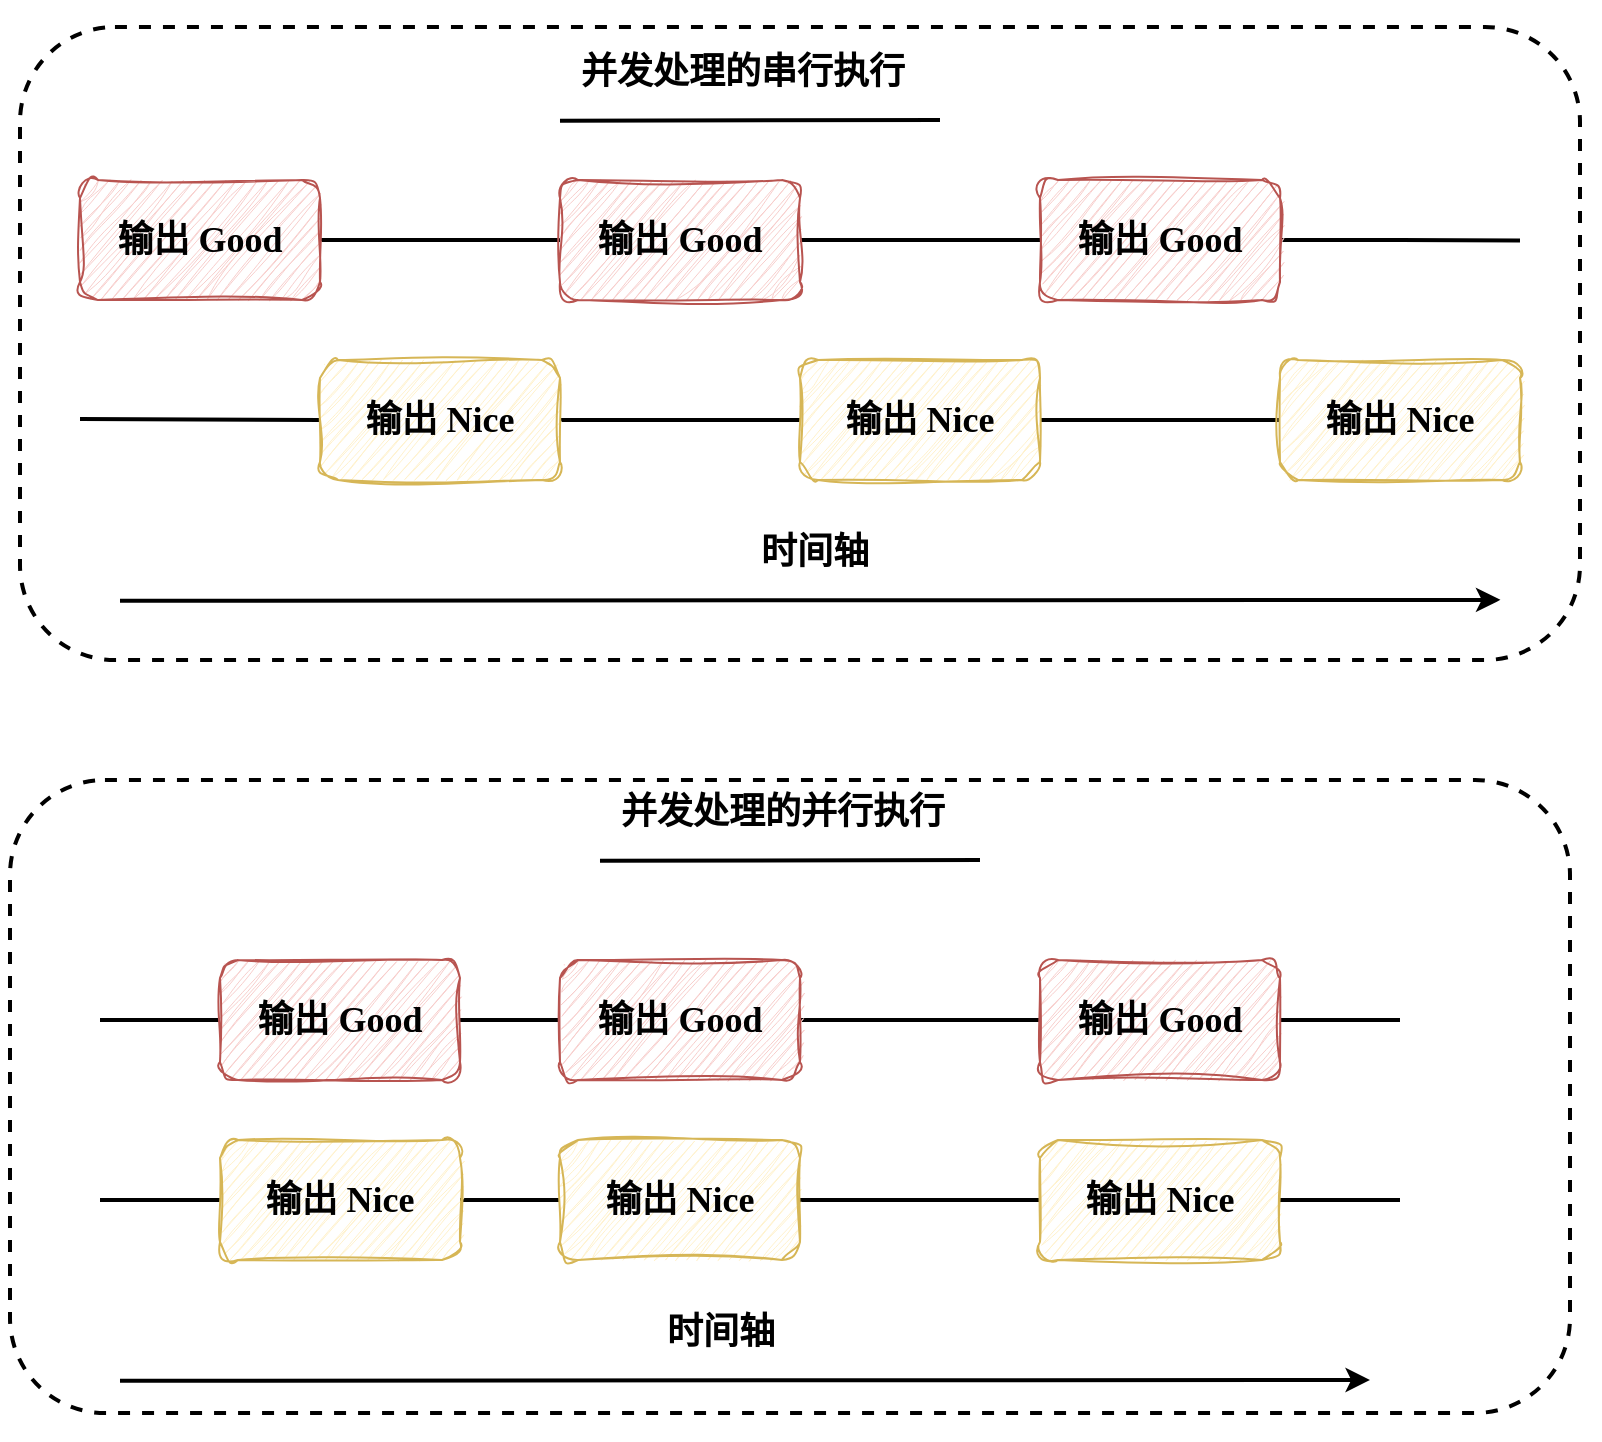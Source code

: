 <mxfile version="24.2.5" type="device">
  <diagram name="第 1 页" id="yoPAD--pz0kynjGR1pWn">
    <mxGraphModel dx="2096" dy="3062" grid="1" gridSize="10" guides="1" tooltips="1" connect="1" arrows="1" fold="1" page="1" pageScale="1" pageWidth="1169" pageHeight="827" math="0" shadow="0">
      <root>
        <mxCell id="0" />
        <mxCell id="1" parent="0" />
        <mxCell id="R9LJnZ2lS3MdQKuNOWlP-16" value="" style="rounded=0;whiteSpace=wrap;html=1;strokeColor=none;fontFamily=Helvetica;fontSize=11;fontColor=default;labelBackgroundColor=default;" vertex="1" parent="1">
          <mxGeometry x="1370" y="-773" width="800" height="720" as="geometry" />
        </mxCell>
        <mxCell id="R9LJnZ2lS3MdQKuNOWlP-35" value="" style="rounded=1;whiteSpace=wrap;html=1;fontFamily=Helvetica;fontSize=11;fontColor=default;labelBackgroundColor=default;fillColor=none;dashed=1;strokeWidth=2;" vertex="1" parent="1">
          <mxGeometry x="1380" y="-759.5" width="780" height="316.5" as="geometry" />
        </mxCell>
        <mxCell id="Y8PStCZDKbq_k59XaqX2-42" value="" style="endArrow=none;html=1;rounded=0;strokeWidth=2;endFill=0;" parent="1" edge="1">
          <mxGeometry width="50" height="50" relative="1" as="geometry">
            <mxPoint x="1650" y="-712.62" as="sourcePoint" />
            <mxPoint x="1840" y="-713" as="targetPoint" />
          </mxGeometry>
        </mxCell>
        <mxCell id="Y8PStCZDKbq_k59XaqX2-43" value="&lt;font face=&quot;Comic Sans MS&quot;&gt;&lt;span style=&quot;font-size: 18px;&quot;&gt;&lt;b&gt;并发处理的串行执行&lt;/b&gt;&lt;/span&gt;&lt;/font&gt;" style="edgeLabel;html=1;align=center;verticalAlign=middle;resizable=0;points=[];" parent="Y8PStCZDKbq_k59XaqX2-42" vertex="1" connectable="0">
          <mxGeometry x="0.44" y="4" relative="1" as="geometry">
            <mxPoint x="-46" y="-20" as="offset" />
          </mxGeometry>
        </mxCell>
        <mxCell id="R9LJnZ2lS3MdQKuNOWlP-7" style="edgeStyle=orthogonalEdgeStyle;rounded=0;orthogonalLoop=1;jettySize=auto;html=1;strokeWidth=2;endArrow=none;endFill=0;" edge="1" parent="1" source="XF-4EYy9HfB1aHEUNnPd-41" target="R9LJnZ2lS3MdQKuNOWlP-3">
          <mxGeometry relative="1" as="geometry" />
        </mxCell>
        <mxCell id="XF-4EYy9HfB1aHEUNnPd-41" value="&lt;font face=&quot;Comic Sans MS&quot;&gt;&lt;span style=&quot;font-size: 18px;&quot;&gt;&lt;b&gt;输出 Good&lt;/b&gt;&lt;/span&gt;&lt;/font&gt;" style="rounded=1;whiteSpace=wrap;html=1;fillColor=#f8cecc;strokeColor=#b85450;sketch=1;curveFitting=1;jiggle=2;" parent="1" vertex="1">
          <mxGeometry x="1410.0" y="-683.0" width="120" height="60" as="geometry" />
        </mxCell>
        <mxCell id="R9LJnZ2lS3MdQKuNOWlP-9" style="edgeStyle=orthogonalEdgeStyle;rounded=0;orthogonalLoop=1;jettySize=auto;html=1;exitX=0;exitY=0.5;exitDx=0;exitDy=0;strokeColor=default;strokeWidth=2;align=center;verticalAlign=middle;fontFamily=Helvetica;fontSize=11;fontColor=default;labelBackgroundColor=default;endArrow=none;endFill=0;" edge="1" parent="1" source="R9LJnZ2lS3MdQKuNOWlP-2">
          <mxGeometry relative="1" as="geometry">
            <mxPoint x="1410.0" y="-563.462" as="targetPoint" />
          </mxGeometry>
        </mxCell>
        <mxCell id="R9LJnZ2lS3MdQKuNOWlP-10" style="edgeStyle=orthogonalEdgeStyle;rounded=0;orthogonalLoop=1;jettySize=auto;html=1;exitX=1;exitY=0.5;exitDx=0;exitDy=0;strokeColor=default;strokeWidth=2;align=center;verticalAlign=middle;fontFamily=Helvetica;fontSize=11;fontColor=default;labelBackgroundColor=default;endArrow=none;endFill=0;" edge="1" parent="1" source="R9LJnZ2lS3MdQKuNOWlP-2" target="R9LJnZ2lS3MdQKuNOWlP-4">
          <mxGeometry relative="1" as="geometry" />
        </mxCell>
        <mxCell id="R9LJnZ2lS3MdQKuNOWlP-2" value="&lt;font face=&quot;Comic Sans MS&quot;&gt;&lt;span style=&quot;font-size: 18px;&quot;&gt;&lt;b&gt;输出 Nice&lt;/b&gt;&lt;/span&gt;&lt;/font&gt;" style="rounded=1;whiteSpace=wrap;html=1;fillColor=#fff2cc;strokeColor=#d6b656;sketch=1;curveFitting=1;jiggle=2;" vertex="1" parent="1">
          <mxGeometry x="1530.0" y="-593.0" width="120" height="60" as="geometry" />
        </mxCell>
        <mxCell id="R9LJnZ2lS3MdQKuNOWlP-8" style="edgeStyle=orthogonalEdgeStyle;rounded=0;orthogonalLoop=1;jettySize=auto;html=1;exitX=1;exitY=0.5;exitDx=0;exitDy=0;strokeColor=default;strokeWidth=2;align=center;verticalAlign=middle;fontFamily=Helvetica;fontSize=11;fontColor=default;labelBackgroundColor=default;endArrow=none;endFill=0;" edge="1" parent="1" source="R9LJnZ2lS3MdQKuNOWlP-3" target="R9LJnZ2lS3MdQKuNOWlP-5">
          <mxGeometry relative="1" as="geometry" />
        </mxCell>
        <mxCell id="R9LJnZ2lS3MdQKuNOWlP-3" value="&lt;font face=&quot;Comic Sans MS&quot;&gt;&lt;span style=&quot;font-size: 18px;&quot;&gt;&lt;b&gt;输出 Good&lt;/b&gt;&lt;/span&gt;&lt;/font&gt;" style="rounded=1;whiteSpace=wrap;html=1;fillColor=#f8cecc;strokeColor=#b85450;sketch=1;curveFitting=1;jiggle=2;" vertex="1" parent="1">
          <mxGeometry x="1650.0" y="-683.0" width="120" height="60" as="geometry" />
        </mxCell>
        <mxCell id="R9LJnZ2lS3MdQKuNOWlP-11" style="edgeStyle=orthogonalEdgeStyle;rounded=0;orthogonalLoop=1;jettySize=auto;html=1;exitX=1;exitY=0.5;exitDx=0;exitDy=0;entryX=0;entryY=0.5;entryDx=0;entryDy=0;strokeColor=default;strokeWidth=2;align=center;verticalAlign=middle;fontFamily=Helvetica;fontSize=11;fontColor=default;labelBackgroundColor=default;endArrow=none;endFill=0;" edge="1" parent="1" source="R9LJnZ2lS3MdQKuNOWlP-4" target="R9LJnZ2lS3MdQKuNOWlP-6">
          <mxGeometry relative="1" as="geometry" />
        </mxCell>
        <mxCell id="R9LJnZ2lS3MdQKuNOWlP-4" value="&lt;font face=&quot;Comic Sans MS&quot;&gt;&lt;span style=&quot;font-size: 18px;&quot;&gt;&lt;b&gt;输出 Nice&lt;/b&gt;&lt;/span&gt;&lt;/font&gt;" style="rounded=1;whiteSpace=wrap;html=1;fillColor=#fff2cc;strokeColor=#d6b656;sketch=1;curveFitting=1;jiggle=2;" vertex="1" parent="1">
          <mxGeometry x="1770.0" y="-593.0" width="120" height="60" as="geometry" />
        </mxCell>
        <mxCell id="R9LJnZ2lS3MdQKuNOWlP-12" style="edgeStyle=orthogonalEdgeStyle;rounded=0;orthogonalLoop=1;jettySize=auto;html=1;exitX=1;exitY=0.5;exitDx=0;exitDy=0;strokeColor=default;strokeWidth=2;align=center;verticalAlign=middle;fontFamily=Helvetica;fontSize=11;fontColor=default;labelBackgroundColor=default;endArrow=none;endFill=0;" edge="1" parent="1" source="R9LJnZ2lS3MdQKuNOWlP-5">
          <mxGeometry relative="1" as="geometry">
            <mxPoint x="2130" y="-652.692" as="targetPoint" />
          </mxGeometry>
        </mxCell>
        <mxCell id="R9LJnZ2lS3MdQKuNOWlP-5" value="&lt;font face=&quot;Comic Sans MS&quot;&gt;&lt;span style=&quot;font-size: 18px;&quot;&gt;&lt;b&gt;输出 Good&lt;/b&gt;&lt;/span&gt;&lt;/font&gt;" style="rounded=1;whiteSpace=wrap;html=1;fillColor=#f8cecc;strokeColor=#b85450;sketch=1;curveFitting=1;jiggle=2;" vertex="1" parent="1">
          <mxGeometry x="1890.0" y="-683.0" width="120" height="60" as="geometry" />
        </mxCell>
        <mxCell id="R9LJnZ2lS3MdQKuNOWlP-6" value="&lt;font face=&quot;Comic Sans MS&quot;&gt;&lt;span style=&quot;font-size: 18px;&quot;&gt;&lt;b&gt;输出 Nice&lt;/b&gt;&lt;/span&gt;&lt;/font&gt;" style="rounded=1;whiteSpace=wrap;html=1;fillColor=#fff2cc;strokeColor=#d6b656;sketch=1;curveFitting=1;jiggle=2;" vertex="1" parent="1">
          <mxGeometry x="2010.0" y="-593.0" width="120" height="60" as="geometry" />
        </mxCell>
        <mxCell id="R9LJnZ2lS3MdQKuNOWlP-13" value="" style="endArrow=classic;html=1;rounded=0;strokeWidth=2;entryX=0.949;entryY=0.905;entryDx=0;entryDy=0;entryPerimeter=0;" edge="1" parent="1" target="R9LJnZ2lS3MdQKuNOWlP-35">
          <mxGeometry width="50" height="50" relative="1" as="geometry">
            <mxPoint x="1430" y="-472.62" as="sourcePoint" />
            <mxPoint x="2055" y="-473" as="targetPoint" />
          </mxGeometry>
        </mxCell>
        <mxCell id="R9LJnZ2lS3MdQKuNOWlP-14" value="&lt;font face=&quot;Comic Sans MS&quot;&gt;&lt;span style=&quot;font-size: 18px;&quot;&gt;&lt;b&gt;时间轴&lt;/b&gt;&lt;/span&gt;&lt;/font&gt;" style="edgeLabel;html=1;align=center;verticalAlign=middle;resizable=0;points=[];" vertex="1" connectable="0" parent="R9LJnZ2lS3MdQKuNOWlP-13">
          <mxGeometry x="0.44" y="4" relative="1" as="geometry">
            <mxPoint x="-150" y="-20" as="offset" />
          </mxGeometry>
        </mxCell>
        <mxCell id="R9LJnZ2lS3MdQKuNOWlP-17" value="" style="endArrow=none;html=1;rounded=0;strokeWidth=2;endFill=0;" edge="1" parent="1">
          <mxGeometry width="50" height="50" relative="1" as="geometry">
            <mxPoint x="1670" y="-342.62" as="sourcePoint" />
            <mxPoint x="1860" y="-343" as="targetPoint" />
          </mxGeometry>
        </mxCell>
        <mxCell id="R9LJnZ2lS3MdQKuNOWlP-18" value="&lt;font face=&quot;Comic Sans MS&quot;&gt;&lt;span style=&quot;font-size: 18px;&quot;&gt;&lt;b&gt;并发处理的并行执行&lt;/b&gt;&lt;/span&gt;&lt;/font&gt;" style="edgeLabel;html=1;align=center;verticalAlign=middle;resizable=0;points=[];" vertex="1" connectable="0" parent="R9LJnZ2lS3MdQKuNOWlP-17">
          <mxGeometry x="0.44" y="4" relative="1" as="geometry">
            <mxPoint x="-46" y="-20" as="offset" />
          </mxGeometry>
        </mxCell>
        <mxCell id="R9LJnZ2lS3MdQKuNOWlP-19" style="edgeStyle=orthogonalEdgeStyle;rounded=0;orthogonalLoop=1;jettySize=auto;html=1;strokeWidth=2;endArrow=none;endFill=0;" edge="1" parent="1" source="R9LJnZ2lS3MdQKuNOWlP-20" target="R9LJnZ2lS3MdQKuNOWlP-25">
          <mxGeometry relative="1" as="geometry" />
        </mxCell>
        <mxCell id="R9LJnZ2lS3MdQKuNOWlP-33" style="edgeStyle=orthogonalEdgeStyle;rounded=0;orthogonalLoop=1;jettySize=auto;html=1;exitX=0;exitY=0.5;exitDx=0;exitDy=0;strokeColor=default;strokeWidth=2;align=center;verticalAlign=middle;fontFamily=Helvetica;fontSize=11;fontColor=default;labelBackgroundColor=default;endArrow=none;endFill=0;" edge="1" parent="1" source="R9LJnZ2lS3MdQKuNOWlP-20">
          <mxGeometry relative="1" as="geometry">
            <mxPoint x="1420" y="-263" as="targetPoint" />
          </mxGeometry>
        </mxCell>
        <mxCell id="R9LJnZ2lS3MdQKuNOWlP-20" value="&lt;font face=&quot;Comic Sans MS&quot;&gt;&lt;span style=&quot;font-size: 18px;&quot;&gt;&lt;b&gt;输出 Good&lt;/b&gt;&lt;/span&gt;&lt;/font&gt;" style="rounded=1;whiteSpace=wrap;html=1;fillColor=#f8cecc;strokeColor=#b85450;sketch=1;curveFitting=1;jiggle=2;" vertex="1" parent="1">
          <mxGeometry x="1480.0" y="-293.0" width="120" height="60" as="geometry" />
        </mxCell>
        <mxCell id="R9LJnZ2lS3MdQKuNOWlP-21" style="edgeStyle=orthogonalEdgeStyle;rounded=0;orthogonalLoop=1;jettySize=auto;html=1;exitX=0;exitY=0.5;exitDx=0;exitDy=0;strokeColor=default;strokeWidth=2;align=center;verticalAlign=middle;fontFamily=Helvetica;fontSize=11;fontColor=default;labelBackgroundColor=default;endArrow=none;endFill=0;" edge="1" parent="1" source="R9LJnZ2lS3MdQKuNOWlP-23">
          <mxGeometry relative="1" as="geometry">
            <mxPoint x="1420" y="-173" as="targetPoint" />
          </mxGeometry>
        </mxCell>
        <mxCell id="R9LJnZ2lS3MdQKuNOWlP-22" style="edgeStyle=orthogonalEdgeStyle;rounded=0;orthogonalLoop=1;jettySize=auto;html=1;exitX=1;exitY=0.5;exitDx=0;exitDy=0;strokeColor=default;strokeWidth=2;align=center;verticalAlign=middle;fontFamily=Helvetica;fontSize=11;fontColor=default;labelBackgroundColor=default;endArrow=none;endFill=0;" edge="1" parent="1" source="R9LJnZ2lS3MdQKuNOWlP-23" target="R9LJnZ2lS3MdQKuNOWlP-27">
          <mxGeometry relative="1" as="geometry" />
        </mxCell>
        <mxCell id="R9LJnZ2lS3MdQKuNOWlP-23" value="&lt;font face=&quot;Comic Sans MS&quot;&gt;&lt;span style=&quot;font-size: 18px;&quot;&gt;&lt;b&gt;输出 Nice&lt;/b&gt;&lt;/span&gt;&lt;/font&gt;" style="rounded=1;whiteSpace=wrap;html=1;fillColor=#fff2cc;strokeColor=#d6b656;sketch=1;curveFitting=1;jiggle=2;" vertex="1" parent="1">
          <mxGeometry x="1480.0" y="-203.0" width="120" height="60" as="geometry" />
        </mxCell>
        <mxCell id="R9LJnZ2lS3MdQKuNOWlP-24" style="edgeStyle=orthogonalEdgeStyle;rounded=0;orthogonalLoop=1;jettySize=auto;html=1;exitX=1;exitY=0.5;exitDx=0;exitDy=0;strokeColor=default;strokeWidth=2;align=center;verticalAlign=middle;fontFamily=Helvetica;fontSize=11;fontColor=default;labelBackgroundColor=default;endArrow=none;endFill=0;" edge="1" parent="1" source="R9LJnZ2lS3MdQKuNOWlP-25" target="R9LJnZ2lS3MdQKuNOWlP-29">
          <mxGeometry relative="1" as="geometry" />
        </mxCell>
        <mxCell id="R9LJnZ2lS3MdQKuNOWlP-25" value="&lt;font face=&quot;Comic Sans MS&quot;&gt;&lt;span style=&quot;font-size: 18px;&quot;&gt;&lt;b&gt;输出 Good&lt;/b&gt;&lt;/span&gt;&lt;/font&gt;" style="rounded=1;whiteSpace=wrap;html=1;fillColor=#f8cecc;strokeColor=#b85450;sketch=1;curveFitting=1;jiggle=2;" vertex="1" parent="1">
          <mxGeometry x="1650.0" y="-293.0" width="120" height="60" as="geometry" />
        </mxCell>
        <mxCell id="R9LJnZ2lS3MdQKuNOWlP-26" style="edgeStyle=orthogonalEdgeStyle;rounded=0;orthogonalLoop=1;jettySize=auto;html=1;exitX=1;exitY=0.5;exitDx=0;exitDy=0;entryX=0;entryY=0.5;entryDx=0;entryDy=0;strokeColor=default;strokeWidth=2;align=center;verticalAlign=middle;fontFamily=Helvetica;fontSize=11;fontColor=default;labelBackgroundColor=default;endArrow=none;endFill=0;" edge="1" parent="1" source="R9LJnZ2lS3MdQKuNOWlP-27" target="R9LJnZ2lS3MdQKuNOWlP-30">
          <mxGeometry relative="1" as="geometry" />
        </mxCell>
        <mxCell id="R9LJnZ2lS3MdQKuNOWlP-27" value="&lt;font face=&quot;Comic Sans MS&quot;&gt;&lt;span style=&quot;font-size: 18px;&quot;&gt;&lt;b&gt;输出 Nice&lt;/b&gt;&lt;/span&gt;&lt;/font&gt;" style="rounded=1;whiteSpace=wrap;html=1;fillColor=#fff2cc;strokeColor=#d6b656;sketch=1;curveFitting=1;jiggle=2;" vertex="1" parent="1">
          <mxGeometry x="1650.0" y="-203.0" width="120" height="60" as="geometry" />
        </mxCell>
        <mxCell id="R9LJnZ2lS3MdQKuNOWlP-28" style="edgeStyle=orthogonalEdgeStyle;rounded=0;orthogonalLoop=1;jettySize=auto;html=1;exitX=1;exitY=0.5;exitDx=0;exitDy=0;strokeColor=default;strokeWidth=2;align=center;verticalAlign=middle;fontFamily=Helvetica;fontSize=11;fontColor=default;labelBackgroundColor=default;endArrow=none;endFill=0;" edge="1" parent="1" source="R9LJnZ2lS3MdQKuNOWlP-29">
          <mxGeometry relative="1" as="geometry">
            <mxPoint x="2070" y="-263" as="targetPoint" />
          </mxGeometry>
        </mxCell>
        <mxCell id="R9LJnZ2lS3MdQKuNOWlP-29" value="&lt;font face=&quot;Comic Sans MS&quot;&gt;&lt;span style=&quot;font-size: 18px;&quot;&gt;&lt;b&gt;输出 Good&lt;/b&gt;&lt;/span&gt;&lt;/font&gt;" style="rounded=1;whiteSpace=wrap;html=1;fillColor=#f8cecc;strokeColor=#b85450;sketch=1;curveFitting=1;jiggle=2;" vertex="1" parent="1">
          <mxGeometry x="1890.0" y="-293.0" width="120" height="60" as="geometry" />
        </mxCell>
        <mxCell id="R9LJnZ2lS3MdQKuNOWlP-34" style="edgeStyle=orthogonalEdgeStyle;rounded=0;orthogonalLoop=1;jettySize=auto;html=1;strokeColor=default;strokeWidth=2;align=center;verticalAlign=middle;fontFamily=Helvetica;fontSize=11;fontColor=default;labelBackgroundColor=default;endArrow=none;endFill=0;" edge="1" parent="1" source="R9LJnZ2lS3MdQKuNOWlP-30">
          <mxGeometry relative="1" as="geometry">
            <mxPoint x="2070" y="-173" as="targetPoint" />
          </mxGeometry>
        </mxCell>
        <mxCell id="R9LJnZ2lS3MdQKuNOWlP-30" value="&lt;font face=&quot;Comic Sans MS&quot;&gt;&lt;span style=&quot;font-size: 18px;&quot;&gt;&lt;b&gt;输出 Nice&lt;/b&gt;&lt;/span&gt;&lt;/font&gt;" style="rounded=1;whiteSpace=wrap;html=1;fillColor=#fff2cc;strokeColor=#d6b656;sketch=1;curveFitting=1;jiggle=2;" vertex="1" parent="1">
          <mxGeometry x="1890.0" y="-203.0" width="120" height="60" as="geometry" />
        </mxCell>
        <mxCell id="R9LJnZ2lS3MdQKuNOWlP-31" value="" style="endArrow=classic;html=1;rounded=0;strokeWidth=2;" edge="1" parent="1">
          <mxGeometry width="50" height="50" relative="1" as="geometry">
            <mxPoint x="1430" y="-82.62" as="sourcePoint" />
            <mxPoint x="2055" y="-83" as="targetPoint" />
          </mxGeometry>
        </mxCell>
        <mxCell id="R9LJnZ2lS3MdQKuNOWlP-32" value="&lt;font face=&quot;Comic Sans MS&quot;&gt;&lt;span style=&quot;font-size: 18px;&quot;&gt;&lt;b&gt;时间轴&lt;/b&gt;&lt;/span&gt;&lt;/font&gt;" style="edgeLabel;html=1;align=center;verticalAlign=middle;resizable=0;points=[];" vertex="1" connectable="0" parent="R9LJnZ2lS3MdQKuNOWlP-31">
          <mxGeometry x="0.44" y="4" relative="1" as="geometry">
            <mxPoint x="-150" y="-20" as="offset" />
          </mxGeometry>
        </mxCell>
        <mxCell id="R9LJnZ2lS3MdQKuNOWlP-36" value="" style="rounded=1;whiteSpace=wrap;html=1;fontFamily=Helvetica;fontSize=11;fontColor=default;labelBackgroundColor=default;fillColor=none;dashed=1;strokeWidth=2;" vertex="1" parent="1">
          <mxGeometry x="1375" y="-383" width="780" height="316.5" as="geometry" />
        </mxCell>
      </root>
    </mxGraphModel>
  </diagram>
</mxfile>
